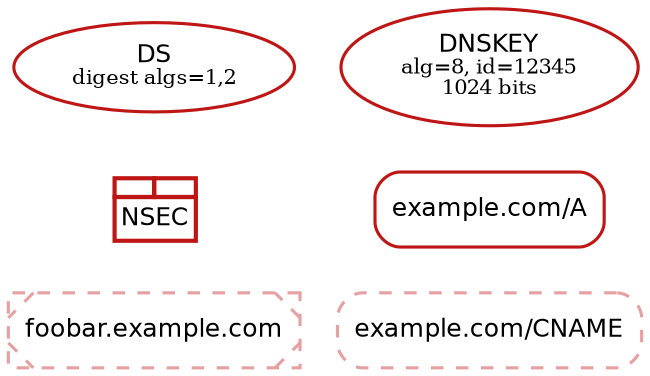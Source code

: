 digraph {
  graph [compound=true, rankdir=BT, ranksep=0.3];
	node [label="\N",
		penwidth=1.5
	];
	edge [penwidth=1.5];

	"DS-1_2|example.com|8|54321|1_2" [color="#be1515",
		fillcolor="#ffffff",
		label=<<FONT POINT-SIZE="12" FACE="Helvetica">DS</FONT><BR/><FONT POINT-SIZE="10">digest algs=1,2</FONT>>,
		shape=ellipse,
		style=filled];
	"DNSKEY-0|example.com|8|12345"	 [color="#be1515",
		fillcolor="#ffffff",
		label=<<FONT POINT-SIZE="12" FACE="Helvetica">DNSKEY</FONT><BR/><FONT POINT-SIZE="10">alg=8, id=12345<BR/>1024 bits</FONT>>,
		shape=ellipse,
		style=filled];
	"NSEC-0|foobar.example.com|A" [color="#be1515",
					fillcolor="#ffffff",
          label=<<TABLE COLOR="#be1515" BORDER="0" CELLSPACING="-2" CELLPADDING="0" BGCOLOR="#ffffff"><TR>
<TD PORT="nsec1" BORDER="2"><FONT POINT-SIZE="6"> </FONT></TD>
<TD PORT="nsec2" BORDER="2"><FONT POINT-SIZE="6"> </FONT></TD>
</TR><TR><TD COLSPAN="2" BORDER="2" CELLPADDING="3"><FONT POINT-SIZE="12" FACE="Helvetica">NSEC</FONT></TD></TR>
</TABLE>>,
					shape=none,
					style=filled];
	"RRset-10|example.com|A" [color="#be1515",
					fillcolor="#ffffff",
					label=<<FONT POINT-SIZE="12" FACE="Helvetica">example.com/A</FONT>>,
					shape=rectangle,
					style="rounded,filled"];
	"RRset-1|example.com|CNAME" [color="#e5a1a1",
					fillcolor="#ffffff",
					label=<<FONT POINT-SIZE="12" FACE="Helvetica">example.com/CNAME</FONT>>,
					shape=rectangle,
					style="rounded,filled,dashed"];
	"RRset-0|foobar.example.com|A" [color="#e5a1a1",
					fillcolor="#ffffff",
					label=<<FONT POINT-SIZE="12" FACE="Helvetica">foobar.example.com</FONT>>,
					shape=rectangle,
					style="rounded,filled,dashed,diagonals"];
	"RRset-10|example.com|A" -> "DNSKEY-0|example.com|8|12345" [style=invis];
	"NSEC-0|foobar.example.com|A" -> "DS-1_2|example.com|8|54321|1_2" [style=invis];
	"RRset-1|example.com|CNAME" -> "RRset-10|example.com|A" [style=invis];
	"RRset-0|foobar.example.com|A" ->  "NSEC-0|foobar.example.com|A" [style=invis];
}
